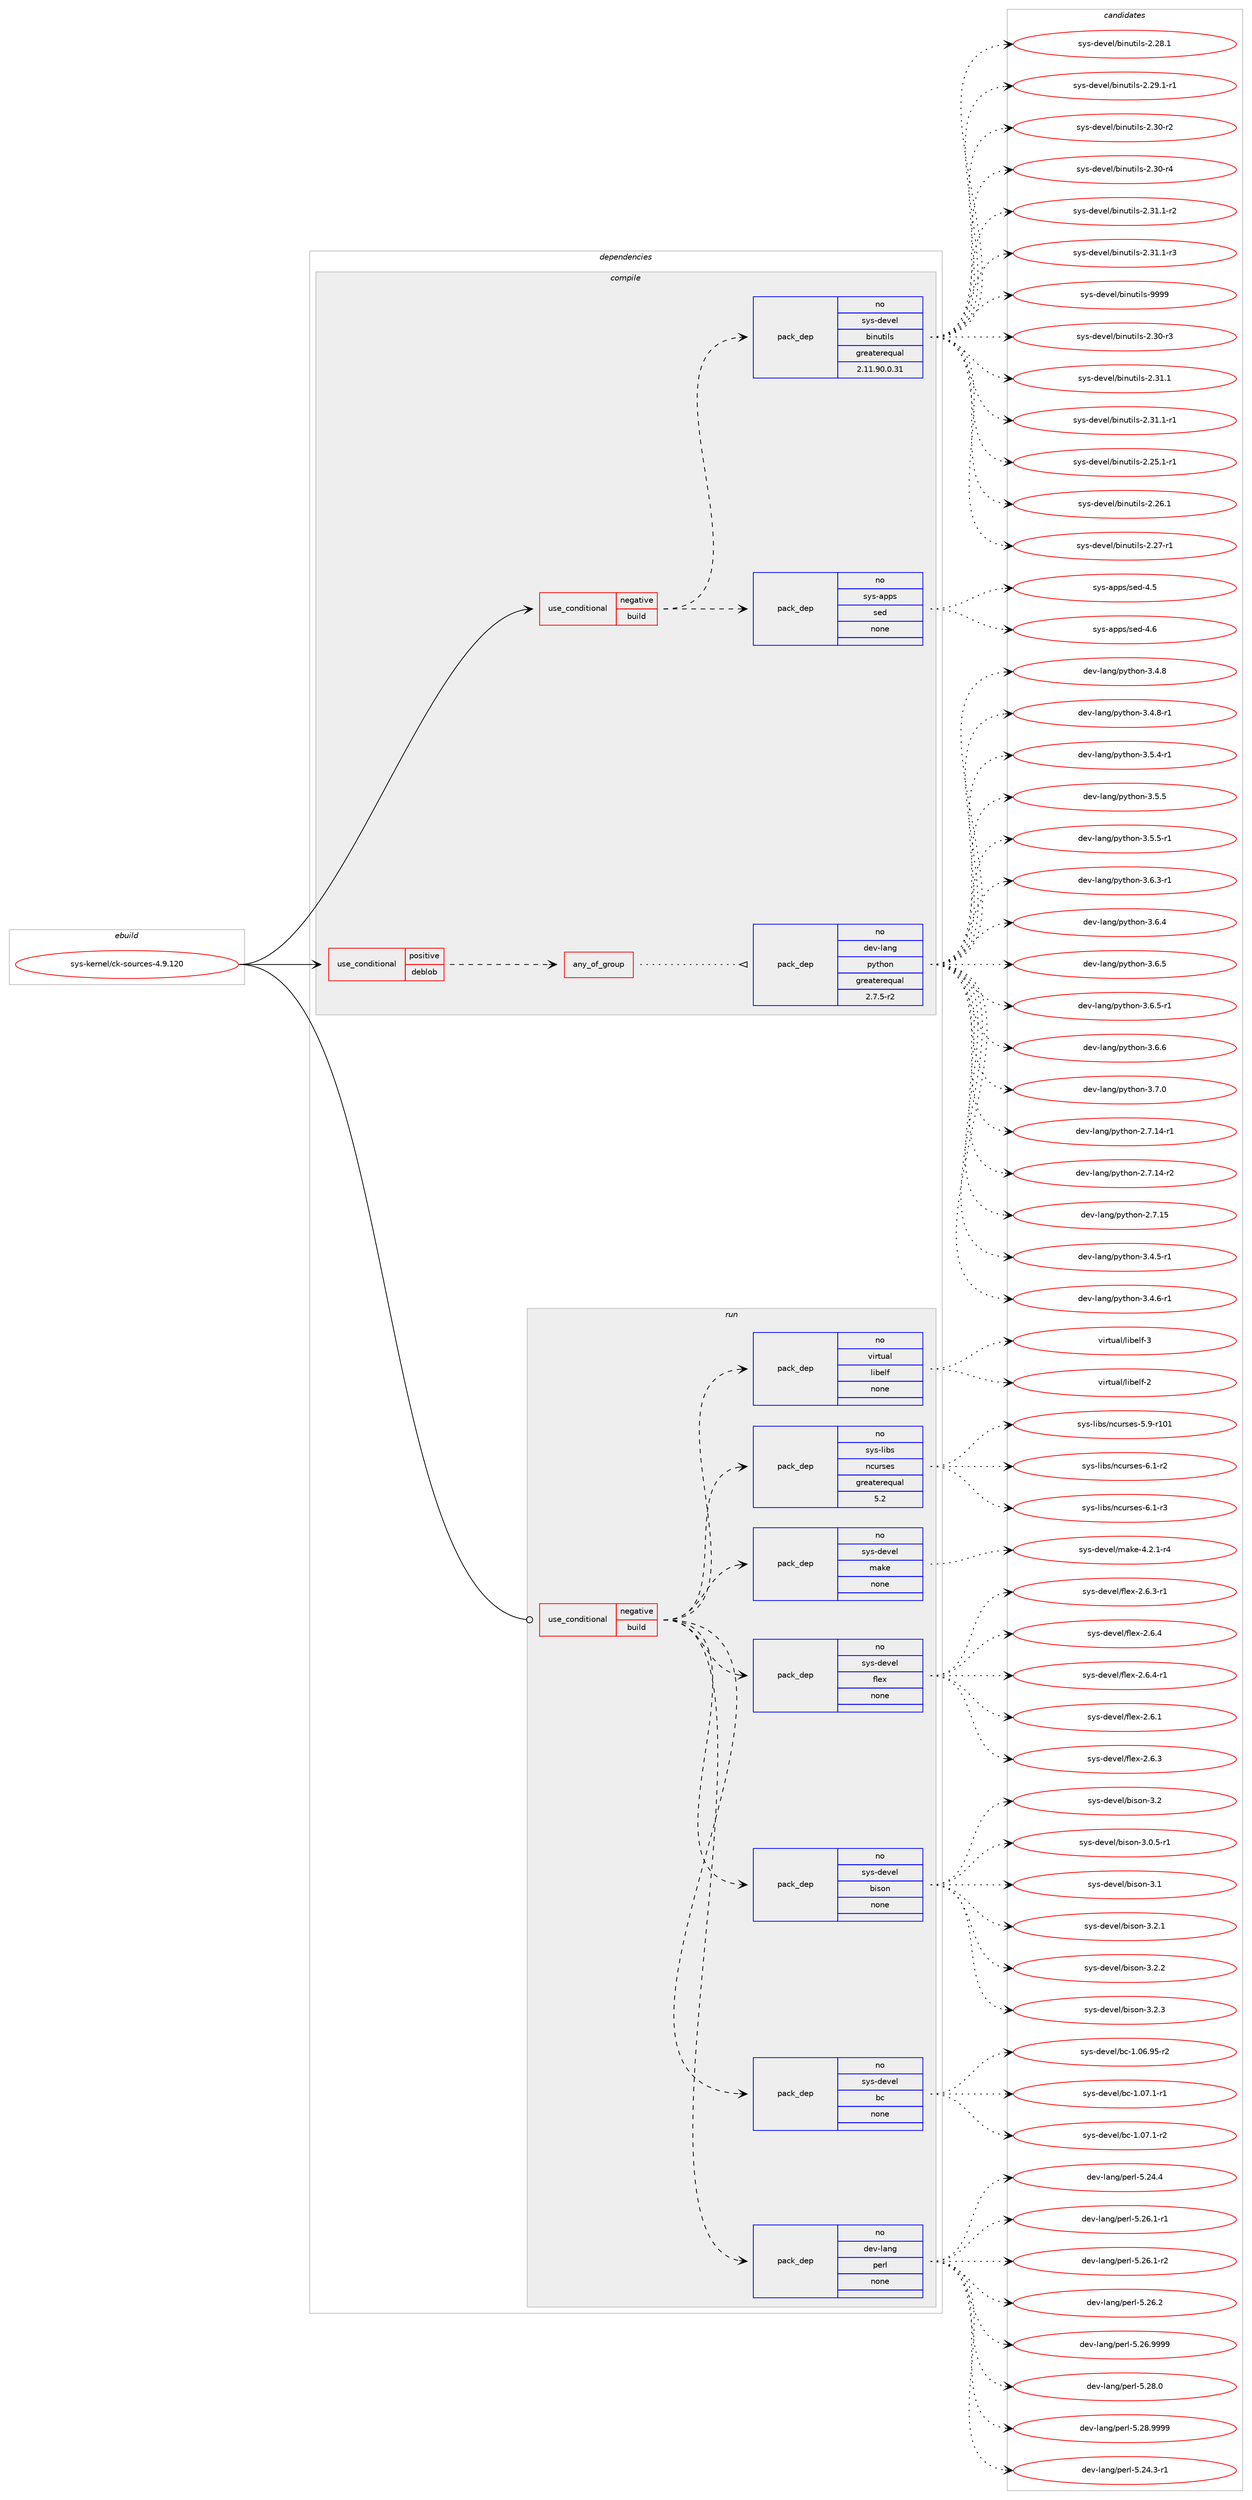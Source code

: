 digraph prolog {

# *************
# Graph options
# *************

newrank=true;
concentrate=true;
compound=true;
graph [rankdir=LR,fontname=Helvetica,fontsize=10,ranksep=1.5];#, ranksep=2.5, nodesep=0.2];
edge  [arrowhead=vee];
node  [fontname=Helvetica,fontsize=10];

# **********
# The ebuild
# **********

subgraph cluster_leftcol {
color=gray;
rank=same;
label=<<i>ebuild</i>>;
id [label="sys-kernel/ck-sources-4.9.120", color=red, width=4, href="../sys-kernel/ck-sources-4.9.120.svg"];
}

# ****************
# The dependencies
# ****************

subgraph cluster_midcol {
color=gray;
label=<<i>dependencies</i>>;
subgraph cluster_compile {
fillcolor="#eeeeee";
style=filled;
label=<<i>compile</i>>;
subgraph cond914 {
dependency6523 [label=<<TABLE BORDER="0" CELLBORDER="1" CELLSPACING="0" CELLPADDING="4"><TR><TD ROWSPAN="3" CELLPADDING="10">use_conditional</TD></TR><TR><TD>negative</TD></TR><TR><TD>build</TD></TR></TABLE>>, shape=none, color=red];
subgraph pack5463 {
dependency6524 [label=<<TABLE BORDER="0" CELLBORDER="1" CELLSPACING="0" CELLPADDING="4" WIDTH="220"><TR><TD ROWSPAN="6" CELLPADDING="30">pack_dep</TD></TR><TR><TD WIDTH="110">no</TD></TR><TR><TD>sys-apps</TD></TR><TR><TD>sed</TD></TR><TR><TD>none</TD></TR><TR><TD></TD></TR></TABLE>>, shape=none, color=blue];
}
dependency6523:e -> dependency6524:w [weight=20,style="dashed",arrowhead="vee"];
subgraph pack5464 {
dependency6525 [label=<<TABLE BORDER="0" CELLBORDER="1" CELLSPACING="0" CELLPADDING="4" WIDTH="220"><TR><TD ROWSPAN="6" CELLPADDING="30">pack_dep</TD></TR><TR><TD WIDTH="110">no</TD></TR><TR><TD>sys-devel</TD></TR><TR><TD>binutils</TD></TR><TR><TD>greaterequal</TD></TR><TR><TD>2.11.90.0.31</TD></TR></TABLE>>, shape=none, color=blue];
}
dependency6523:e -> dependency6525:w [weight=20,style="dashed",arrowhead="vee"];
}
id:e -> dependency6523:w [weight=20,style="solid",arrowhead="vee"];
subgraph cond915 {
dependency6526 [label=<<TABLE BORDER="0" CELLBORDER="1" CELLSPACING="0" CELLPADDING="4"><TR><TD ROWSPAN="3" CELLPADDING="10">use_conditional</TD></TR><TR><TD>positive</TD></TR><TR><TD>deblob</TD></TR></TABLE>>, shape=none, color=red];
subgraph any141 {
dependency6527 [label=<<TABLE BORDER="0" CELLBORDER="1" CELLSPACING="0" CELLPADDING="4"><TR><TD CELLPADDING="10">any_of_group</TD></TR></TABLE>>, shape=none, color=red];subgraph pack5465 {
dependency6528 [label=<<TABLE BORDER="0" CELLBORDER="1" CELLSPACING="0" CELLPADDING="4" WIDTH="220"><TR><TD ROWSPAN="6" CELLPADDING="30">pack_dep</TD></TR><TR><TD WIDTH="110">no</TD></TR><TR><TD>dev-lang</TD></TR><TR><TD>python</TD></TR><TR><TD>greaterequal</TD></TR><TR><TD>2.7.5-r2</TD></TR></TABLE>>, shape=none, color=blue];
}
dependency6527:e -> dependency6528:w [weight=20,style="dotted",arrowhead="oinv"];
}
dependency6526:e -> dependency6527:w [weight=20,style="dashed",arrowhead="vee"];
}
id:e -> dependency6526:w [weight=20,style="solid",arrowhead="vee"];
}
subgraph cluster_compileandrun {
fillcolor="#eeeeee";
style=filled;
label=<<i>compile and run</i>>;
}
subgraph cluster_run {
fillcolor="#eeeeee";
style=filled;
label=<<i>run</i>>;
subgraph cond916 {
dependency6529 [label=<<TABLE BORDER="0" CELLBORDER="1" CELLSPACING="0" CELLPADDING="4"><TR><TD ROWSPAN="3" CELLPADDING="10">use_conditional</TD></TR><TR><TD>negative</TD></TR><TR><TD>build</TD></TR></TABLE>>, shape=none, color=red];
subgraph pack5466 {
dependency6530 [label=<<TABLE BORDER="0" CELLBORDER="1" CELLSPACING="0" CELLPADDING="4" WIDTH="220"><TR><TD ROWSPAN="6" CELLPADDING="30">pack_dep</TD></TR><TR><TD WIDTH="110">no</TD></TR><TR><TD>dev-lang</TD></TR><TR><TD>perl</TD></TR><TR><TD>none</TD></TR><TR><TD></TD></TR></TABLE>>, shape=none, color=blue];
}
dependency6529:e -> dependency6530:w [weight=20,style="dashed",arrowhead="vee"];
subgraph pack5467 {
dependency6531 [label=<<TABLE BORDER="0" CELLBORDER="1" CELLSPACING="0" CELLPADDING="4" WIDTH="220"><TR><TD ROWSPAN="6" CELLPADDING="30">pack_dep</TD></TR><TR><TD WIDTH="110">no</TD></TR><TR><TD>sys-devel</TD></TR><TR><TD>bc</TD></TR><TR><TD>none</TD></TR><TR><TD></TD></TR></TABLE>>, shape=none, color=blue];
}
dependency6529:e -> dependency6531:w [weight=20,style="dashed",arrowhead="vee"];
subgraph pack5468 {
dependency6532 [label=<<TABLE BORDER="0" CELLBORDER="1" CELLSPACING="0" CELLPADDING="4" WIDTH="220"><TR><TD ROWSPAN="6" CELLPADDING="30">pack_dep</TD></TR><TR><TD WIDTH="110">no</TD></TR><TR><TD>sys-devel</TD></TR><TR><TD>bison</TD></TR><TR><TD>none</TD></TR><TR><TD></TD></TR></TABLE>>, shape=none, color=blue];
}
dependency6529:e -> dependency6532:w [weight=20,style="dashed",arrowhead="vee"];
subgraph pack5469 {
dependency6533 [label=<<TABLE BORDER="0" CELLBORDER="1" CELLSPACING="0" CELLPADDING="4" WIDTH="220"><TR><TD ROWSPAN="6" CELLPADDING="30">pack_dep</TD></TR><TR><TD WIDTH="110">no</TD></TR><TR><TD>sys-devel</TD></TR><TR><TD>flex</TD></TR><TR><TD>none</TD></TR><TR><TD></TD></TR></TABLE>>, shape=none, color=blue];
}
dependency6529:e -> dependency6533:w [weight=20,style="dashed",arrowhead="vee"];
subgraph pack5470 {
dependency6534 [label=<<TABLE BORDER="0" CELLBORDER="1" CELLSPACING="0" CELLPADDING="4" WIDTH="220"><TR><TD ROWSPAN="6" CELLPADDING="30">pack_dep</TD></TR><TR><TD WIDTH="110">no</TD></TR><TR><TD>sys-devel</TD></TR><TR><TD>make</TD></TR><TR><TD>none</TD></TR><TR><TD></TD></TR></TABLE>>, shape=none, color=blue];
}
dependency6529:e -> dependency6534:w [weight=20,style="dashed",arrowhead="vee"];
subgraph pack5471 {
dependency6535 [label=<<TABLE BORDER="0" CELLBORDER="1" CELLSPACING="0" CELLPADDING="4" WIDTH="220"><TR><TD ROWSPAN="6" CELLPADDING="30">pack_dep</TD></TR><TR><TD WIDTH="110">no</TD></TR><TR><TD>sys-libs</TD></TR><TR><TD>ncurses</TD></TR><TR><TD>greaterequal</TD></TR><TR><TD>5.2</TD></TR></TABLE>>, shape=none, color=blue];
}
dependency6529:e -> dependency6535:w [weight=20,style="dashed",arrowhead="vee"];
subgraph pack5472 {
dependency6536 [label=<<TABLE BORDER="0" CELLBORDER="1" CELLSPACING="0" CELLPADDING="4" WIDTH="220"><TR><TD ROWSPAN="6" CELLPADDING="30">pack_dep</TD></TR><TR><TD WIDTH="110">no</TD></TR><TR><TD>virtual</TD></TR><TR><TD>libelf</TD></TR><TR><TD>none</TD></TR><TR><TD></TD></TR></TABLE>>, shape=none, color=blue];
}
dependency6529:e -> dependency6536:w [weight=20,style="dashed",arrowhead="vee"];
}
id:e -> dependency6529:w [weight=20,style="solid",arrowhead="odot"];
}
}

# **************
# The candidates
# **************

subgraph cluster_choices {
rank=same;
color=gray;
label=<<i>candidates</i>>;

subgraph choice5463 {
color=black;
nodesep=1;
choice11512111545971121121154711510110045524653 [label="sys-apps/sed-4.5", color=red, width=4,href="../sys-apps/sed-4.5.svg"];
choice11512111545971121121154711510110045524654 [label="sys-apps/sed-4.6", color=red, width=4,href="../sys-apps/sed-4.6.svg"];
dependency6524:e -> choice11512111545971121121154711510110045524653:w [style=dotted,weight="100"];
dependency6524:e -> choice11512111545971121121154711510110045524654:w [style=dotted,weight="100"];
}
subgraph choice5464 {
color=black;
nodesep=1;
choice11512111545100101118101108479810511011711610510811545504651484511451 [label="sys-devel/binutils-2.30-r3", color=red, width=4,href="../sys-devel/binutils-2.30-r3.svg"];
choice11512111545100101118101108479810511011711610510811545504651494649 [label="sys-devel/binutils-2.31.1", color=red, width=4,href="../sys-devel/binutils-2.31.1.svg"];
choice115121115451001011181011084798105110117116105108115455046514946494511449 [label="sys-devel/binutils-2.31.1-r1", color=red, width=4,href="../sys-devel/binutils-2.31.1-r1.svg"];
choice115121115451001011181011084798105110117116105108115455046505346494511449 [label="sys-devel/binutils-2.25.1-r1", color=red, width=4,href="../sys-devel/binutils-2.25.1-r1.svg"];
choice11512111545100101118101108479810511011711610510811545504650544649 [label="sys-devel/binutils-2.26.1", color=red, width=4,href="../sys-devel/binutils-2.26.1.svg"];
choice11512111545100101118101108479810511011711610510811545504650554511449 [label="sys-devel/binutils-2.27-r1", color=red, width=4,href="../sys-devel/binutils-2.27-r1.svg"];
choice11512111545100101118101108479810511011711610510811545504650564649 [label="sys-devel/binutils-2.28.1", color=red, width=4,href="../sys-devel/binutils-2.28.1.svg"];
choice115121115451001011181011084798105110117116105108115455046505746494511449 [label="sys-devel/binutils-2.29.1-r1", color=red, width=4,href="../sys-devel/binutils-2.29.1-r1.svg"];
choice11512111545100101118101108479810511011711610510811545504651484511450 [label="sys-devel/binutils-2.30-r2", color=red, width=4,href="../sys-devel/binutils-2.30-r2.svg"];
choice11512111545100101118101108479810511011711610510811545504651484511452 [label="sys-devel/binutils-2.30-r4", color=red, width=4,href="../sys-devel/binutils-2.30-r4.svg"];
choice115121115451001011181011084798105110117116105108115455046514946494511450 [label="sys-devel/binutils-2.31.1-r2", color=red, width=4,href="../sys-devel/binutils-2.31.1-r2.svg"];
choice115121115451001011181011084798105110117116105108115455046514946494511451 [label="sys-devel/binutils-2.31.1-r3", color=red, width=4,href="../sys-devel/binutils-2.31.1-r3.svg"];
choice1151211154510010111810110847981051101171161051081154557575757 [label="sys-devel/binutils-9999", color=red, width=4,href="../sys-devel/binutils-9999.svg"];
dependency6525:e -> choice11512111545100101118101108479810511011711610510811545504651484511451:w [style=dotted,weight="100"];
dependency6525:e -> choice11512111545100101118101108479810511011711610510811545504651494649:w [style=dotted,weight="100"];
dependency6525:e -> choice115121115451001011181011084798105110117116105108115455046514946494511449:w [style=dotted,weight="100"];
dependency6525:e -> choice115121115451001011181011084798105110117116105108115455046505346494511449:w [style=dotted,weight="100"];
dependency6525:e -> choice11512111545100101118101108479810511011711610510811545504650544649:w [style=dotted,weight="100"];
dependency6525:e -> choice11512111545100101118101108479810511011711610510811545504650554511449:w [style=dotted,weight="100"];
dependency6525:e -> choice11512111545100101118101108479810511011711610510811545504650564649:w [style=dotted,weight="100"];
dependency6525:e -> choice115121115451001011181011084798105110117116105108115455046505746494511449:w [style=dotted,weight="100"];
dependency6525:e -> choice11512111545100101118101108479810511011711610510811545504651484511450:w [style=dotted,weight="100"];
dependency6525:e -> choice11512111545100101118101108479810511011711610510811545504651484511452:w [style=dotted,weight="100"];
dependency6525:e -> choice115121115451001011181011084798105110117116105108115455046514946494511450:w [style=dotted,weight="100"];
dependency6525:e -> choice115121115451001011181011084798105110117116105108115455046514946494511451:w [style=dotted,weight="100"];
dependency6525:e -> choice1151211154510010111810110847981051101171161051081154557575757:w [style=dotted,weight="100"];
}
subgraph choice5465 {
color=black;
nodesep=1;
choice100101118451089711010347112121116104111110455046554649524511449 [label="dev-lang/python-2.7.14-r1", color=red, width=4,href="../dev-lang/python-2.7.14-r1.svg"];
choice100101118451089711010347112121116104111110455046554649524511450 [label="dev-lang/python-2.7.14-r2", color=red, width=4,href="../dev-lang/python-2.7.14-r2.svg"];
choice10010111845108971101034711212111610411111045504655464953 [label="dev-lang/python-2.7.15", color=red, width=4,href="../dev-lang/python-2.7.15.svg"];
choice1001011184510897110103471121211161041111104551465246534511449 [label="dev-lang/python-3.4.5-r1", color=red, width=4,href="../dev-lang/python-3.4.5-r1.svg"];
choice1001011184510897110103471121211161041111104551465246544511449 [label="dev-lang/python-3.4.6-r1", color=red, width=4,href="../dev-lang/python-3.4.6-r1.svg"];
choice100101118451089711010347112121116104111110455146524656 [label="dev-lang/python-3.4.8", color=red, width=4,href="../dev-lang/python-3.4.8.svg"];
choice1001011184510897110103471121211161041111104551465246564511449 [label="dev-lang/python-3.4.8-r1", color=red, width=4,href="../dev-lang/python-3.4.8-r1.svg"];
choice1001011184510897110103471121211161041111104551465346524511449 [label="dev-lang/python-3.5.4-r1", color=red, width=4,href="../dev-lang/python-3.5.4-r1.svg"];
choice100101118451089711010347112121116104111110455146534653 [label="dev-lang/python-3.5.5", color=red, width=4,href="../dev-lang/python-3.5.5.svg"];
choice1001011184510897110103471121211161041111104551465346534511449 [label="dev-lang/python-3.5.5-r1", color=red, width=4,href="../dev-lang/python-3.5.5-r1.svg"];
choice1001011184510897110103471121211161041111104551465446514511449 [label="dev-lang/python-3.6.3-r1", color=red, width=4,href="../dev-lang/python-3.6.3-r1.svg"];
choice100101118451089711010347112121116104111110455146544652 [label="dev-lang/python-3.6.4", color=red, width=4,href="../dev-lang/python-3.6.4.svg"];
choice100101118451089711010347112121116104111110455146544653 [label="dev-lang/python-3.6.5", color=red, width=4,href="../dev-lang/python-3.6.5.svg"];
choice1001011184510897110103471121211161041111104551465446534511449 [label="dev-lang/python-3.6.5-r1", color=red, width=4,href="../dev-lang/python-3.6.5-r1.svg"];
choice100101118451089711010347112121116104111110455146544654 [label="dev-lang/python-3.6.6", color=red, width=4,href="../dev-lang/python-3.6.6.svg"];
choice100101118451089711010347112121116104111110455146554648 [label="dev-lang/python-3.7.0", color=red, width=4,href="../dev-lang/python-3.7.0.svg"];
dependency6528:e -> choice100101118451089711010347112121116104111110455046554649524511449:w [style=dotted,weight="100"];
dependency6528:e -> choice100101118451089711010347112121116104111110455046554649524511450:w [style=dotted,weight="100"];
dependency6528:e -> choice10010111845108971101034711212111610411111045504655464953:w [style=dotted,weight="100"];
dependency6528:e -> choice1001011184510897110103471121211161041111104551465246534511449:w [style=dotted,weight="100"];
dependency6528:e -> choice1001011184510897110103471121211161041111104551465246544511449:w [style=dotted,weight="100"];
dependency6528:e -> choice100101118451089711010347112121116104111110455146524656:w [style=dotted,weight="100"];
dependency6528:e -> choice1001011184510897110103471121211161041111104551465246564511449:w [style=dotted,weight="100"];
dependency6528:e -> choice1001011184510897110103471121211161041111104551465346524511449:w [style=dotted,weight="100"];
dependency6528:e -> choice100101118451089711010347112121116104111110455146534653:w [style=dotted,weight="100"];
dependency6528:e -> choice1001011184510897110103471121211161041111104551465346534511449:w [style=dotted,weight="100"];
dependency6528:e -> choice1001011184510897110103471121211161041111104551465446514511449:w [style=dotted,weight="100"];
dependency6528:e -> choice100101118451089711010347112121116104111110455146544652:w [style=dotted,weight="100"];
dependency6528:e -> choice100101118451089711010347112121116104111110455146544653:w [style=dotted,weight="100"];
dependency6528:e -> choice1001011184510897110103471121211161041111104551465446534511449:w [style=dotted,weight="100"];
dependency6528:e -> choice100101118451089711010347112121116104111110455146544654:w [style=dotted,weight="100"];
dependency6528:e -> choice100101118451089711010347112121116104111110455146554648:w [style=dotted,weight="100"];
}
subgraph choice5466 {
color=black;
nodesep=1;
choice100101118451089711010347112101114108455346505246514511449 [label="dev-lang/perl-5.24.3-r1", color=red, width=4,href="../dev-lang/perl-5.24.3-r1.svg"];
choice10010111845108971101034711210111410845534650524652 [label="dev-lang/perl-5.24.4", color=red, width=4,href="../dev-lang/perl-5.24.4.svg"];
choice100101118451089711010347112101114108455346505446494511449 [label="dev-lang/perl-5.26.1-r1", color=red, width=4,href="../dev-lang/perl-5.26.1-r1.svg"];
choice100101118451089711010347112101114108455346505446494511450 [label="dev-lang/perl-5.26.1-r2", color=red, width=4,href="../dev-lang/perl-5.26.1-r2.svg"];
choice10010111845108971101034711210111410845534650544650 [label="dev-lang/perl-5.26.2", color=red, width=4,href="../dev-lang/perl-5.26.2.svg"];
choice10010111845108971101034711210111410845534650544657575757 [label="dev-lang/perl-5.26.9999", color=red, width=4,href="../dev-lang/perl-5.26.9999.svg"];
choice10010111845108971101034711210111410845534650564648 [label="dev-lang/perl-5.28.0", color=red, width=4,href="../dev-lang/perl-5.28.0.svg"];
choice10010111845108971101034711210111410845534650564657575757 [label="dev-lang/perl-5.28.9999", color=red, width=4,href="../dev-lang/perl-5.28.9999.svg"];
dependency6530:e -> choice100101118451089711010347112101114108455346505246514511449:w [style=dotted,weight="100"];
dependency6530:e -> choice10010111845108971101034711210111410845534650524652:w [style=dotted,weight="100"];
dependency6530:e -> choice100101118451089711010347112101114108455346505446494511449:w [style=dotted,weight="100"];
dependency6530:e -> choice100101118451089711010347112101114108455346505446494511450:w [style=dotted,weight="100"];
dependency6530:e -> choice10010111845108971101034711210111410845534650544650:w [style=dotted,weight="100"];
dependency6530:e -> choice10010111845108971101034711210111410845534650544657575757:w [style=dotted,weight="100"];
dependency6530:e -> choice10010111845108971101034711210111410845534650564648:w [style=dotted,weight="100"];
dependency6530:e -> choice10010111845108971101034711210111410845534650564657575757:w [style=dotted,weight="100"];
}
subgraph choice5467 {
color=black;
nodesep=1;
choice1151211154510010111810110847989945494648544657534511450 [label="sys-devel/bc-1.06.95-r2", color=red, width=4,href="../sys-devel/bc-1.06.95-r2.svg"];
choice11512111545100101118101108479899454946485546494511449 [label="sys-devel/bc-1.07.1-r1", color=red, width=4,href="../sys-devel/bc-1.07.1-r1.svg"];
choice11512111545100101118101108479899454946485546494511450 [label="sys-devel/bc-1.07.1-r2", color=red, width=4,href="../sys-devel/bc-1.07.1-r2.svg"];
dependency6531:e -> choice1151211154510010111810110847989945494648544657534511450:w [style=dotted,weight="100"];
dependency6531:e -> choice11512111545100101118101108479899454946485546494511449:w [style=dotted,weight="100"];
dependency6531:e -> choice11512111545100101118101108479899454946485546494511450:w [style=dotted,weight="100"];
}
subgraph choice5468 {
color=black;
nodesep=1;
choice11512111545100101118101108479810511511111045514650 [label="sys-devel/bison-3.2", color=red, width=4,href="../sys-devel/bison-3.2.svg"];
choice1151211154510010111810110847981051151111104551464846534511449 [label="sys-devel/bison-3.0.5-r1", color=red, width=4,href="../sys-devel/bison-3.0.5-r1.svg"];
choice11512111545100101118101108479810511511111045514649 [label="sys-devel/bison-3.1", color=red, width=4,href="../sys-devel/bison-3.1.svg"];
choice115121115451001011181011084798105115111110455146504649 [label="sys-devel/bison-3.2.1", color=red, width=4,href="../sys-devel/bison-3.2.1.svg"];
choice115121115451001011181011084798105115111110455146504650 [label="sys-devel/bison-3.2.2", color=red, width=4,href="../sys-devel/bison-3.2.2.svg"];
choice115121115451001011181011084798105115111110455146504651 [label="sys-devel/bison-3.2.3", color=red, width=4,href="../sys-devel/bison-3.2.3.svg"];
dependency6532:e -> choice11512111545100101118101108479810511511111045514650:w [style=dotted,weight="100"];
dependency6532:e -> choice1151211154510010111810110847981051151111104551464846534511449:w [style=dotted,weight="100"];
dependency6532:e -> choice11512111545100101118101108479810511511111045514649:w [style=dotted,weight="100"];
dependency6532:e -> choice115121115451001011181011084798105115111110455146504649:w [style=dotted,weight="100"];
dependency6532:e -> choice115121115451001011181011084798105115111110455146504650:w [style=dotted,weight="100"];
dependency6532:e -> choice115121115451001011181011084798105115111110455146504651:w [style=dotted,weight="100"];
}
subgraph choice5469 {
color=black;
nodesep=1;
choice1151211154510010111810110847102108101120455046544649 [label="sys-devel/flex-2.6.1", color=red, width=4,href="../sys-devel/flex-2.6.1.svg"];
choice1151211154510010111810110847102108101120455046544651 [label="sys-devel/flex-2.6.3", color=red, width=4,href="../sys-devel/flex-2.6.3.svg"];
choice11512111545100101118101108471021081011204550465446514511449 [label="sys-devel/flex-2.6.3-r1", color=red, width=4,href="../sys-devel/flex-2.6.3-r1.svg"];
choice1151211154510010111810110847102108101120455046544652 [label="sys-devel/flex-2.6.4", color=red, width=4,href="../sys-devel/flex-2.6.4.svg"];
choice11512111545100101118101108471021081011204550465446524511449 [label="sys-devel/flex-2.6.4-r1", color=red, width=4,href="../sys-devel/flex-2.6.4-r1.svg"];
dependency6533:e -> choice1151211154510010111810110847102108101120455046544649:w [style=dotted,weight="100"];
dependency6533:e -> choice1151211154510010111810110847102108101120455046544651:w [style=dotted,weight="100"];
dependency6533:e -> choice11512111545100101118101108471021081011204550465446514511449:w [style=dotted,weight="100"];
dependency6533:e -> choice1151211154510010111810110847102108101120455046544652:w [style=dotted,weight="100"];
dependency6533:e -> choice11512111545100101118101108471021081011204550465446524511449:w [style=dotted,weight="100"];
}
subgraph choice5470 {
color=black;
nodesep=1;
choice1151211154510010111810110847109971071014552465046494511452 [label="sys-devel/make-4.2.1-r4", color=red, width=4,href="../sys-devel/make-4.2.1-r4.svg"];
dependency6534:e -> choice1151211154510010111810110847109971071014552465046494511452:w [style=dotted,weight="100"];
}
subgraph choice5471 {
color=black;
nodesep=1;
choice115121115451081059811547110991171141151011154553465745114494849 [label="sys-libs/ncurses-5.9-r101", color=red, width=4,href="../sys-libs/ncurses-5.9-r101.svg"];
choice11512111545108105981154711099117114115101115455446494511450 [label="sys-libs/ncurses-6.1-r2", color=red, width=4,href="../sys-libs/ncurses-6.1-r2.svg"];
choice11512111545108105981154711099117114115101115455446494511451 [label="sys-libs/ncurses-6.1-r3", color=red, width=4,href="../sys-libs/ncurses-6.1-r3.svg"];
dependency6535:e -> choice115121115451081059811547110991171141151011154553465745114494849:w [style=dotted,weight="100"];
dependency6535:e -> choice11512111545108105981154711099117114115101115455446494511450:w [style=dotted,weight="100"];
dependency6535:e -> choice11512111545108105981154711099117114115101115455446494511451:w [style=dotted,weight="100"];
}
subgraph choice5472 {
color=black;
nodesep=1;
choice1181051141161179710847108105981011081024550 [label="virtual/libelf-2", color=red, width=4,href="../virtual/libelf-2.svg"];
choice1181051141161179710847108105981011081024551 [label="virtual/libelf-3", color=red, width=4,href="../virtual/libelf-3.svg"];
dependency6536:e -> choice1181051141161179710847108105981011081024550:w [style=dotted,weight="100"];
dependency6536:e -> choice1181051141161179710847108105981011081024551:w [style=dotted,weight="100"];
}
}

}
